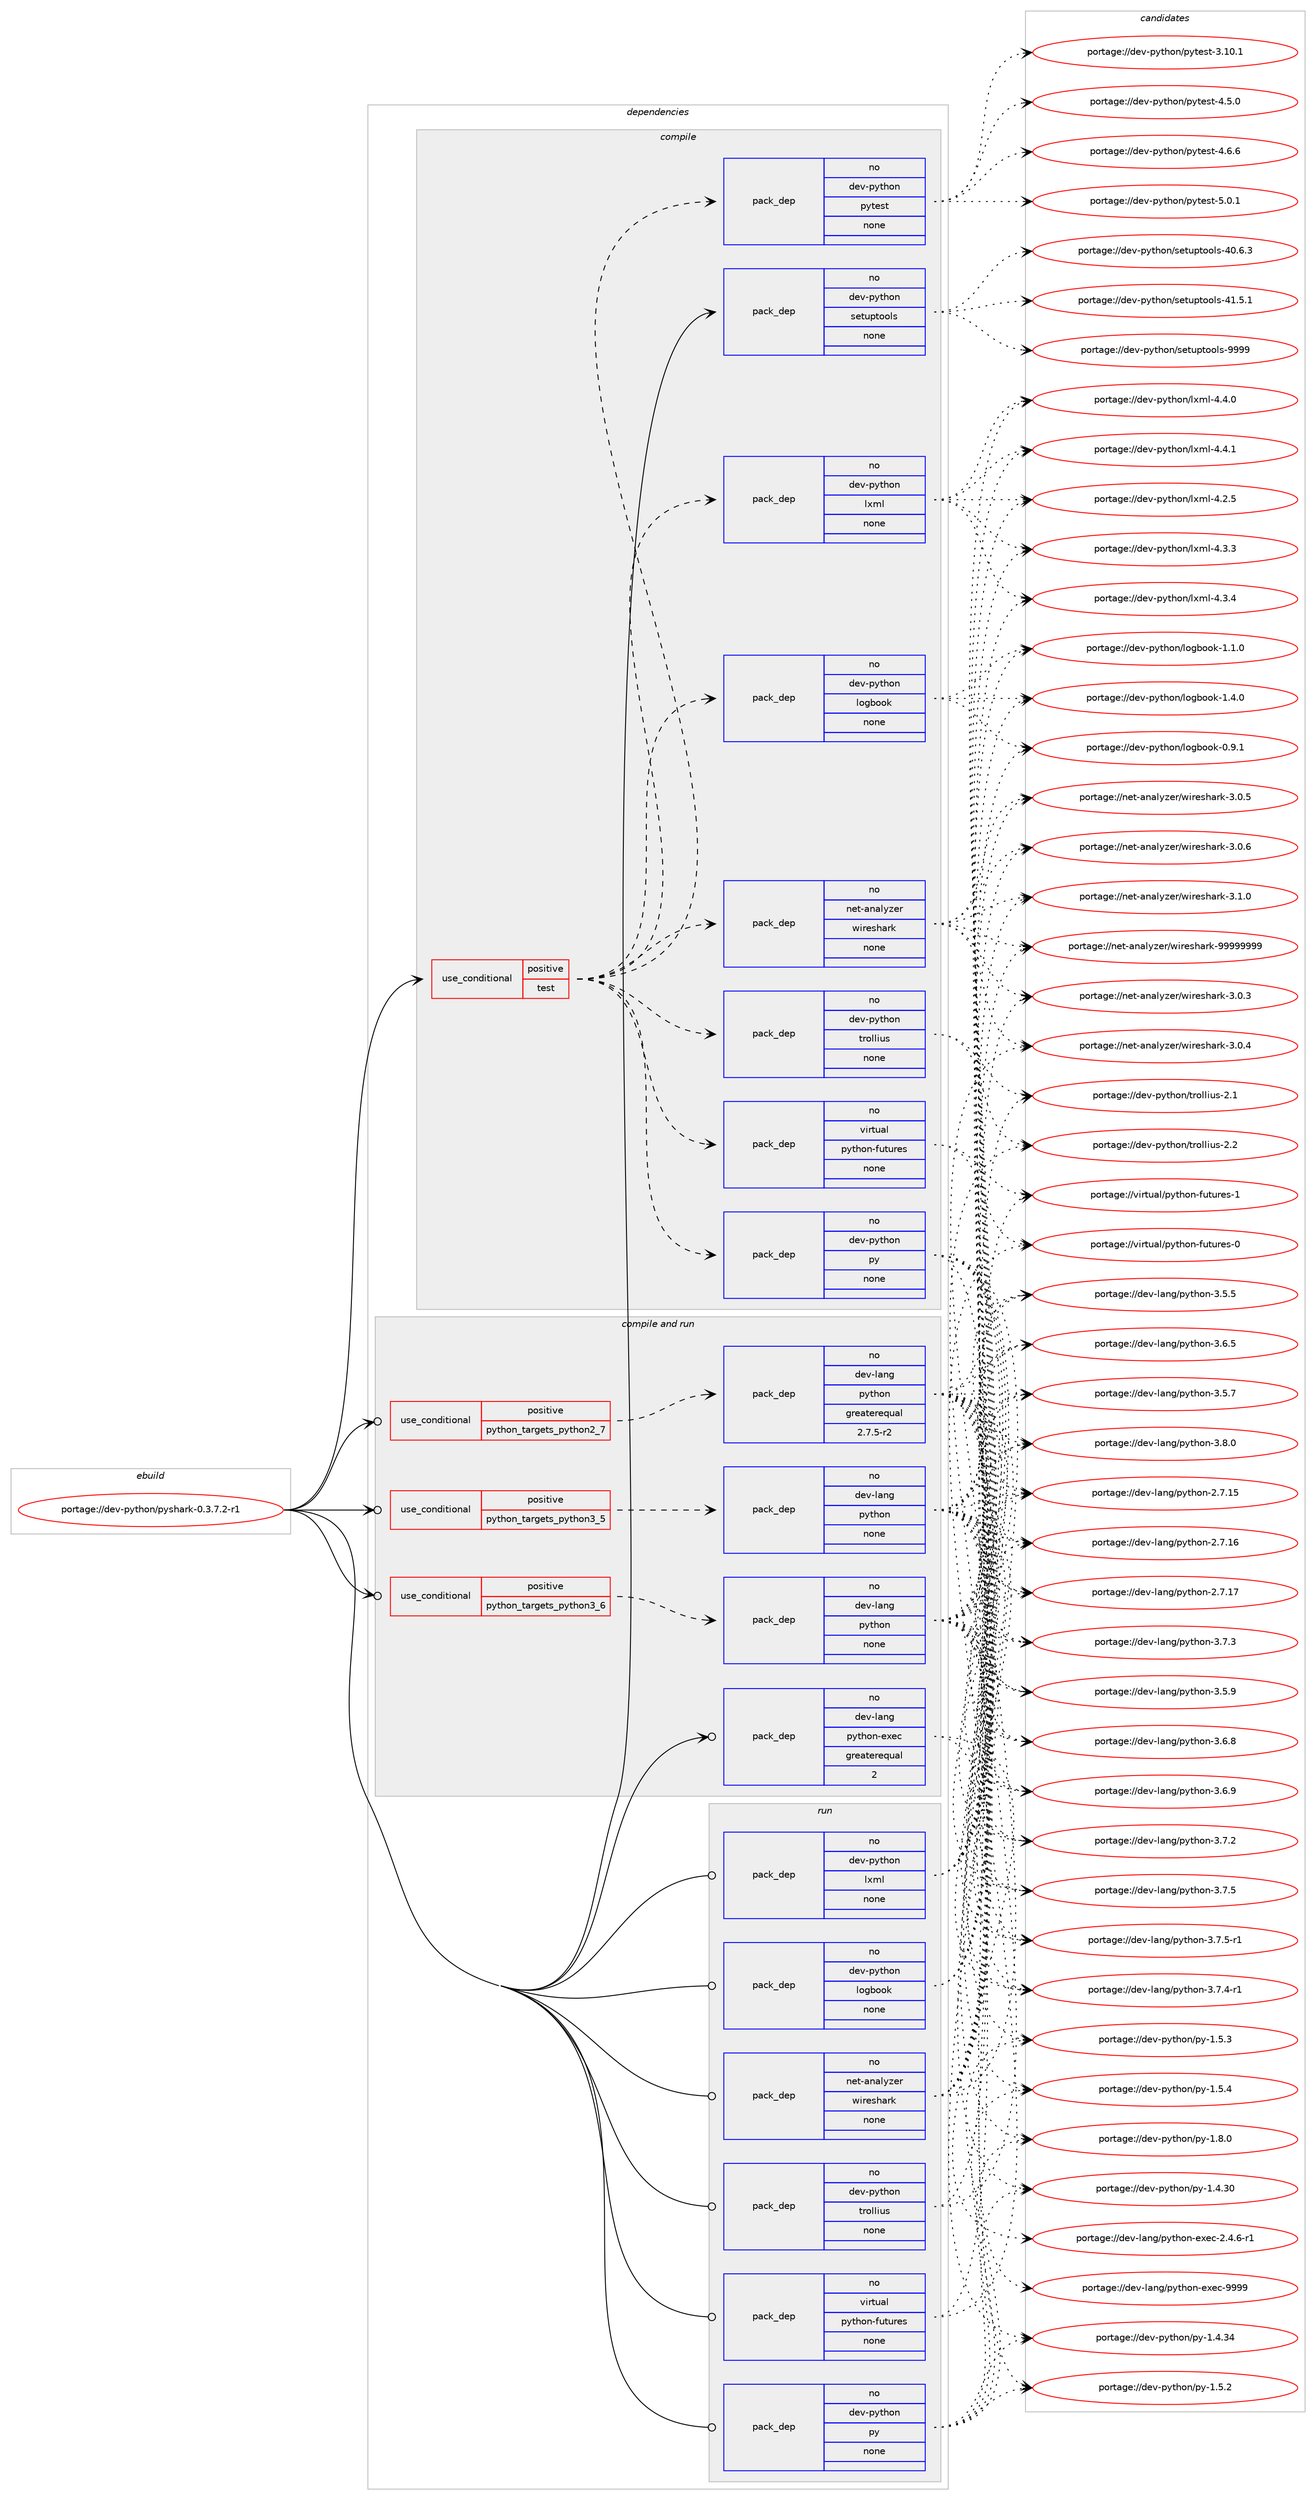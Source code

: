 digraph prolog {

# *************
# Graph options
# *************

newrank=true;
concentrate=true;
compound=true;
graph [rankdir=LR,fontname=Helvetica,fontsize=10,ranksep=1.5];#, ranksep=2.5, nodesep=0.2];
edge  [arrowhead=vee];
node  [fontname=Helvetica,fontsize=10];

# **********
# The ebuild
# **********

subgraph cluster_leftcol {
color=gray;
rank=same;
label=<<i>ebuild</i>>;
id [label="portage://dev-python/pyshark-0.3.7.2-r1", color=red, width=4, href="../dev-python/pyshark-0.3.7.2-r1.svg"];
}

# ****************
# The dependencies
# ****************

subgraph cluster_midcol {
color=gray;
label=<<i>dependencies</i>>;
subgraph cluster_compile {
fillcolor="#eeeeee";
style=filled;
label=<<i>compile</i>>;
subgraph cond36085 {
dependency163625 [label=<<TABLE BORDER="0" CELLBORDER="1" CELLSPACING="0" CELLPADDING="4"><TR><TD ROWSPAN="3" CELLPADDING="10">use_conditional</TD></TR><TR><TD>positive</TD></TR><TR><TD>test</TD></TR></TABLE>>, shape=none, color=red];
subgraph pack124159 {
dependency163626 [label=<<TABLE BORDER="0" CELLBORDER="1" CELLSPACING="0" CELLPADDING="4" WIDTH="220"><TR><TD ROWSPAN="6" CELLPADDING="30">pack_dep</TD></TR><TR><TD WIDTH="110">no</TD></TR><TR><TD>dev-python</TD></TR><TR><TD>py</TD></TR><TR><TD>none</TD></TR><TR><TD></TD></TR></TABLE>>, shape=none, color=blue];
}
dependency163625:e -> dependency163626:w [weight=20,style="dashed",arrowhead="vee"];
subgraph pack124160 {
dependency163627 [label=<<TABLE BORDER="0" CELLBORDER="1" CELLSPACING="0" CELLPADDING="4" WIDTH="220"><TR><TD ROWSPAN="6" CELLPADDING="30">pack_dep</TD></TR><TR><TD WIDTH="110">no</TD></TR><TR><TD>dev-python</TD></TR><TR><TD>logbook</TD></TR><TR><TD>none</TD></TR><TR><TD></TD></TR></TABLE>>, shape=none, color=blue];
}
dependency163625:e -> dependency163627:w [weight=20,style="dashed",arrowhead="vee"];
subgraph pack124161 {
dependency163628 [label=<<TABLE BORDER="0" CELLBORDER="1" CELLSPACING="0" CELLPADDING="4" WIDTH="220"><TR><TD ROWSPAN="6" CELLPADDING="30">pack_dep</TD></TR><TR><TD WIDTH="110">no</TD></TR><TR><TD>dev-python</TD></TR><TR><TD>lxml</TD></TR><TR><TD>none</TD></TR><TR><TD></TD></TR></TABLE>>, shape=none, color=blue];
}
dependency163625:e -> dependency163628:w [weight=20,style="dashed",arrowhead="vee"];
subgraph pack124162 {
dependency163629 [label=<<TABLE BORDER="0" CELLBORDER="1" CELLSPACING="0" CELLPADDING="4" WIDTH="220"><TR><TD ROWSPAN="6" CELLPADDING="30">pack_dep</TD></TR><TR><TD WIDTH="110">no</TD></TR><TR><TD>dev-python</TD></TR><TR><TD>trollius</TD></TR><TR><TD>none</TD></TR><TR><TD></TD></TR></TABLE>>, shape=none, color=blue];
}
dependency163625:e -> dependency163629:w [weight=20,style="dashed",arrowhead="vee"];
subgraph pack124163 {
dependency163630 [label=<<TABLE BORDER="0" CELLBORDER="1" CELLSPACING="0" CELLPADDING="4" WIDTH="220"><TR><TD ROWSPAN="6" CELLPADDING="30">pack_dep</TD></TR><TR><TD WIDTH="110">no</TD></TR><TR><TD>virtual</TD></TR><TR><TD>python-futures</TD></TR><TR><TD>none</TD></TR><TR><TD></TD></TR></TABLE>>, shape=none, color=blue];
}
dependency163625:e -> dependency163630:w [weight=20,style="dashed",arrowhead="vee"];
subgraph pack124164 {
dependency163631 [label=<<TABLE BORDER="0" CELLBORDER="1" CELLSPACING="0" CELLPADDING="4" WIDTH="220"><TR><TD ROWSPAN="6" CELLPADDING="30">pack_dep</TD></TR><TR><TD WIDTH="110">no</TD></TR><TR><TD>net-analyzer</TD></TR><TR><TD>wireshark</TD></TR><TR><TD>none</TD></TR><TR><TD></TD></TR></TABLE>>, shape=none, color=blue];
}
dependency163625:e -> dependency163631:w [weight=20,style="dashed",arrowhead="vee"];
subgraph pack124165 {
dependency163632 [label=<<TABLE BORDER="0" CELLBORDER="1" CELLSPACING="0" CELLPADDING="4" WIDTH="220"><TR><TD ROWSPAN="6" CELLPADDING="30">pack_dep</TD></TR><TR><TD WIDTH="110">no</TD></TR><TR><TD>dev-python</TD></TR><TR><TD>pytest</TD></TR><TR><TD>none</TD></TR><TR><TD></TD></TR></TABLE>>, shape=none, color=blue];
}
dependency163625:e -> dependency163632:w [weight=20,style="dashed",arrowhead="vee"];
}
id:e -> dependency163625:w [weight=20,style="solid",arrowhead="vee"];
subgraph pack124166 {
dependency163633 [label=<<TABLE BORDER="0" CELLBORDER="1" CELLSPACING="0" CELLPADDING="4" WIDTH="220"><TR><TD ROWSPAN="6" CELLPADDING="30">pack_dep</TD></TR><TR><TD WIDTH="110">no</TD></TR><TR><TD>dev-python</TD></TR><TR><TD>setuptools</TD></TR><TR><TD>none</TD></TR><TR><TD></TD></TR></TABLE>>, shape=none, color=blue];
}
id:e -> dependency163633:w [weight=20,style="solid",arrowhead="vee"];
}
subgraph cluster_compileandrun {
fillcolor="#eeeeee";
style=filled;
label=<<i>compile and run</i>>;
subgraph cond36086 {
dependency163634 [label=<<TABLE BORDER="0" CELLBORDER="1" CELLSPACING="0" CELLPADDING="4"><TR><TD ROWSPAN="3" CELLPADDING="10">use_conditional</TD></TR><TR><TD>positive</TD></TR><TR><TD>python_targets_python2_7</TD></TR></TABLE>>, shape=none, color=red];
subgraph pack124167 {
dependency163635 [label=<<TABLE BORDER="0" CELLBORDER="1" CELLSPACING="0" CELLPADDING="4" WIDTH="220"><TR><TD ROWSPAN="6" CELLPADDING="30">pack_dep</TD></TR><TR><TD WIDTH="110">no</TD></TR><TR><TD>dev-lang</TD></TR><TR><TD>python</TD></TR><TR><TD>greaterequal</TD></TR><TR><TD>2.7.5-r2</TD></TR></TABLE>>, shape=none, color=blue];
}
dependency163634:e -> dependency163635:w [weight=20,style="dashed",arrowhead="vee"];
}
id:e -> dependency163634:w [weight=20,style="solid",arrowhead="odotvee"];
subgraph cond36087 {
dependency163636 [label=<<TABLE BORDER="0" CELLBORDER="1" CELLSPACING="0" CELLPADDING="4"><TR><TD ROWSPAN="3" CELLPADDING="10">use_conditional</TD></TR><TR><TD>positive</TD></TR><TR><TD>python_targets_python3_5</TD></TR></TABLE>>, shape=none, color=red];
subgraph pack124168 {
dependency163637 [label=<<TABLE BORDER="0" CELLBORDER="1" CELLSPACING="0" CELLPADDING="4" WIDTH="220"><TR><TD ROWSPAN="6" CELLPADDING="30">pack_dep</TD></TR><TR><TD WIDTH="110">no</TD></TR><TR><TD>dev-lang</TD></TR><TR><TD>python</TD></TR><TR><TD>none</TD></TR><TR><TD></TD></TR></TABLE>>, shape=none, color=blue];
}
dependency163636:e -> dependency163637:w [weight=20,style="dashed",arrowhead="vee"];
}
id:e -> dependency163636:w [weight=20,style="solid",arrowhead="odotvee"];
subgraph cond36088 {
dependency163638 [label=<<TABLE BORDER="0" CELLBORDER="1" CELLSPACING="0" CELLPADDING="4"><TR><TD ROWSPAN="3" CELLPADDING="10">use_conditional</TD></TR><TR><TD>positive</TD></TR><TR><TD>python_targets_python3_6</TD></TR></TABLE>>, shape=none, color=red];
subgraph pack124169 {
dependency163639 [label=<<TABLE BORDER="0" CELLBORDER="1" CELLSPACING="0" CELLPADDING="4" WIDTH="220"><TR><TD ROWSPAN="6" CELLPADDING="30">pack_dep</TD></TR><TR><TD WIDTH="110">no</TD></TR><TR><TD>dev-lang</TD></TR><TR><TD>python</TD></TR><TR><TD>none</TD></TR><TR><TD></TD></TR></TABLE>>, shape=none, color=blue];
}
dependency163638:e -> dependency163639:w [weight=20,style="dashed",arrowhead="vee"];
}
id:e -> dependency163638:w [weight=20,style="solid",arrowhead="odotvee"];
subgraph pack124170 {
dependency163640 [label=<<TABLE BORDER="0" CELLBORDER="1" CELLSPACING="0" CELLPADDING="4" WIDTH="220"><TR><TD ROWSPAN="6" CELLPADDING="30">pack_dep</TD></TR><TR><TD WIDTH="110">no</TD></TR><TR><TD>dev-lang</TD></TR><TR><TD>python-exec</TD></TR><TR><TD>greaterequal</TD></TR><TR><TD>2</TD></TR></TABLE>>, shape=none, color=blue];
}
id:e -> dependency163640:w [weight=20,style="solid",arrowhead="odotvee"];
}
subgraph cluster_run {
fillcolor="#eeeeee";
style=filled;
label=<<i>run</i>>;
subgraph pack124171 {
dependency163641 [label=<<TABLE BORDER="0" CELLBORDER="1" CELLSPACING="0" CELLPADDING="4" WIDTH="220"><TR><TD ROWSPAN="6" CELLPADDING="30">pack_dep</TD></TR><TR><TD WIDTH="110">no</TD></TR><TR><TD>dev-python</TD></TR><TR><TD>logbook</TD></TR><TR><TD>none</TD></TR><TR><TD></TD></TR></TABLE>>, shape=none, color=blue];
}
id:e -> dependency163641:w [weight=20,style="solid",arrowhead="odot"];
subgraph pack124172 {
dependency163642 [label=<<TABLE BORDER="0" CELLBORDER="1" CELLSPACING="0" CELLPADDING="4" WIDTH="220"><TR><TD ROWSPAN="6" CELLPADDING="30">pack_dep</TD></TR><TR><TD WIDTH="110">no</TD></TR><TR><TD>dev-python</TD></TR><TR><TD>lxml</TD></TR><TR><TD>none</TD></TR><TR><TD></TD></TR></TABLE>>, shape=none, color=blue];
}
id:e -> dependency163642:w [weight=20,style="solid",arrowhead="odot"];
subgraph pack124173 {
dependency163643 [label=<<TABLE BORDER="0" CELLBORDER="1" CELLSPACING="0" CELLPADDING="4" WIDTH="220"><TR><TD ROWSPAN="6" CELLPADDING="30">pack_dep</TD></TR><TR><TD WIDTH="110">no</TD></TR><TR><TD>dev-python</TD></TR><TR><TD>py</TD></TR><TR><TD>none</TD></TR><TR><TD></TD></TR></TABLE>>, shape=none, color=blue];
}
id:e -> dependency163643:w [weight=20,style="solid",arrowhead="odot"];
subgraph pack124174 {
dependency163644 [label=<<TABLE BORDER="0" CELLBORDER="1" CELLSPACING="0" CELLPADDING="4" WIDTH="220"><TR><TD ROWSPAN="6" CELLPADDING="30">pack_dep</TD></TR><TR><TD WIDTH="110">no</TD></TR><TR><TD>dev-python</TD></TR><TR><TD>trollius</TD></TR><TR><TD>none</TD></TR><TR><TD></TD></TR></TABLE>>, shape=none, color=blue];
}
id:e -> dependency163644:w [weight=20,style="solid",arrowhead="odot"];
subgraph pack124175 {
dependency163645 [label=<<TABLE BORDER="0" CELLBORDER="1" CELLSPACING="0" CELLPADDING="4" WIDTH="220"><TR><TD ROWSPAN="6" CELLPADDING="30">pack_dep</TD></TR><TR><TD WIDTH="110">no</TD></TR><TR><TD>net-analyzer</TD></TR><TR><TD>wireshark</TD></TR><TR><TD>none</TD></TR><TR><TD></TD></TR></TABLE>>, shape=none, color=blue];
}
id:e -> dependency163645:w [weight=20,style="solid",arrowhead="odot"];
subgraph pack124176 {
dependency163646 [label=<<TABLE BORDER="0" CELLBORDER="1" CELLSPACING="0" CELLPADDING="4" WIDTH="220"><TR><TD ROWSPAN="6" CELLPADDING="30">pack_dep</TD></TR><TR><TD WIDTH="110">no</TD></TR><TR><TD>virtual</TD></TR><TR><TD>python-futures</TD></TR><TR><TD>none</TD></TR><TR><TD></TD></TR></TABLE>>, shape=none, color=blue];
}
id:e -> dependency163646:w [weight=20,style="solid",arrowhead="odot"];
}
}

# **************
# The candidates
# **************

subgraph cluster_choices {
rank=same;
color=gray;
label=<<i>candidates</i>>;

subgraph choice124159 {
color=black;
nodesep=1;
choiceportage100101118451121211161041111104711212145494652465148 [label="portage://dev-python/py-1.4.30", color=red, width=4,href="../dev-python/py-1.4.30.svg"];
choiceportage100101118451121211161041111104711212145494652465152 [label="portage://dev-python/py-1.4.34", color=red, width=4,href="../dev-python/py-1.4.34.svg"];
choiceportage1001011184511212111610411111047112121454946534650 [label="portage://dev-python/py-1.5.2", color=red, width=4,href="../dev-python/py-1.5.2.svg"];
choiceportage1001011184511212111610411111047112121454946534651 [label="portage://dev-python/py-1.5.3", color=red, width=4,href="../dev-python/py-1.5.3.svg"];
choiceportage1001011184511212111610411111047112121454946534652 [label="portage://dev-python/py-1.5.4", color=red, width=4,href="../dev-python/py-1.5.4.svg"];
choiceportage1001011184511212111610411111047112121454946564648 [label="portage://dev-python/py-1.8.0", color=red, width=4,href="../dev-python/py-1.8.0.svg"];
dependency163626:e -> choiceportage100101118451121211161041111104711212145494652465148:w [style=dotted,weight="100"];
dependency163626:e -> choiceportage100101118451121211161041111104711212145494652465152:w [style=dotted,weight="100"];
dependency163626:e -> choiceportage1001011184511212111610411111047112121454946534650:w [style=dotted,weight="100"];
dependency163626:e -> choiceportage1001011184511212111610411111047112121454946534651:w [style=dotted,weight="100"];
dependency163626:e -> choiceportage1001011184511212111610411111047112121454946534652:w [style=dotted,weight="100"];
dependency163626:e -> choiceportage1001011184511212111610411111047112121454946564648:w [style=dotted,weight="100"];
}
subgraph choice124160 {
color=black;
nodesep=1;
choiceportage100101118451121211161041111104710811110398111111107454846574649 [label="portage://dev-python/logbook-0.9.1", color=red, width=4,href="../dev-python/logbook-0.9.1.svg"];
choiceportage100101118451121211161041111104710811110398111111107454946494648 [label="portage://dev-python/logbook-1.1.0", color=red, width=4,href="../dev-python/logbook-1.1.0.svg"];
choiceportage100101118451121211161041111104710811110398111111107454946524648 [label="portage://dev-python/logbook-1.4.0", color=red, width=4,href="../dev-python/logbook-1.4.0.svg"];
dependency163627:e -> choiceportage100101118451121211161041111104710811110398111111107454846574649:w [style=dotted,weight="100"];
dependency163627:e -> choiceportage100101118451121211161041111104710811110398111111107454946494648:w [style=dotted,weight="100"];
dependency163627:e -> choiceportage100101118451121211161041111104710811110398111111107454946524648:w [style=dotted,weight="100"];
}
subgraph choice124161 {
color=black;
nodesep=1;
choiceportage1001011184511212111610411111047108120109108455246504653 [label="portage://dev-python/lxml-4.2.5", color=red, width=4,href="../dev-python/lxml-4.2.5.svg"];
choiceportage1001011184511212111610411111047108120109108455246514651 [label="portage://dev-python/lxml-4.3.3", color=red, width=4,href="../dev-python/lxml-4.3.3.svg"];
choiceportage1001011184511212111610411111047108120109108455246514652 [label="portage://dev-python/lxml-4.3.4", color=red, width=4,href="../dev-python/lxml-4.3.4.svg"];
choiceportage1001011184511212111610411111047108120109108455246524648 [label="portage://dev-python/lxml-4.4.0", color=red, width=4,href="../dev-python/lxml-4.4.0.svg"];
choiceportage1001011184511212111610411111047108120109108455246524649 [label="portage://dev-python/lxml-4.4.1", color=red, width=4,href="../dev-python/lxml-4.4.1.svg"];
dependency163628:e -> choiceportage1001011184511212111610411111047108120109108455246504653:w [style=dotted,weight="100"];
dependency163628:e -> choiceportage1001011184511212111610411111047108120109108455246514651:w [style=dotted,weight="100"];
dependency163628:e -> choiceportage1001011184511212111610411111047108120109108455246514652:w [style=dotted,weight="100"];
dependency163628:e -> choiceportage1001011184511212111610411111047108120109108455246524648:w [style=dotted,weight="100"];
dependency163628:e -> choiceportage1001011184511212111610411111047108120109108455246524649:w [style=dotted,weight="100"];
}
subgraph choice124162 {
color=black;
nodesep=1;
choiceportage100101118451121211161041111104711611411110810810511711545504649 [label="portage://dev-python/trollius-2.1", color=red, width=4,href="../dev-python/trollius-2.1.svg"];
choiceportage100101118451121211161041111104711611411110810810511711545504650 [label="portage://dev-python/trollius-2.2", color=red, width=4,href="../dev-python/trollius-2.2.svg"];
dependency163629:e -> choiceportage100101118451121211161041111104711611411110810810511711545504649:w [style=dotted,weight="100"];
dependency163629:e -> choiceportage100101118451121211161041111104711611411110810810511711545504650:w [style=dotted,weight="100"];
}
subgraph choice124163 {
color=black;
nodesep=1;
choiceportage1181051141161179710847112121116104111110451021171161171141011154548 [label="portage://virtual/python-futures-0", color=red, width=4,href="../virtual/python-futures-0.svg"];
choiceportage1181051141161179710847112121116104111110451021171161171141011154549 [label="portage://virtual/python-futures-1", color=red, width=4,href="../virtual/python-futures-1.svg"];
dependency163630:e -> choiceportage1181051141161179710847112121116104111110451021171161171141011154548:w [style=dotted,weight="100"];
dependency163630:e -> choiceportage1181051141161179710847112121116104111110451021171161171141011154549:w [style=dotted,weight="100"];
}
subgraph choice124164 {
color=black;
nodesep=1;
choiceportage1101011164597110971081211221011144711910511410111510497114107455146484651 [label="portage://net-analyzer/wireshark-3.0.3", color=red, width=4,href="../net-analyzer/wireshark-3.0.3.svg"];
choiceportage1101011164597110971081211221011144711910511410111510497114107455146484652 [label="portage://net-analyzer/wireshark-3.0.4", color=red, width=4,href="../net-analyzer/wireshark-3.0.4.svg"];
choiceportage1101011164597110971081211221011144711910511410111510497114107455146484653 [label="portage://net-analyzer/wireshark-3.0.5", color=red, width=4,href="../net-analyzer/wireshark-3.0.5.svg"];
choiceportage1101011164597110971081211221011144711910511410111510497114107455146484654 [label="portage://net-analyzer/wireshark-3.0.6", color=red, width=4,href="../net-analyzer/wireshark-3.0.6.svg"];
choiceportage1101011164597110971081211221011144711910511410111510497114107455146494648 [label="portage://net-analyzer/wireshark-3.1.0", color=red, width=4,href="../net-analyzer/wireshark-3.1.0.svg"];
choiceportage1101011164597110971081211221011144711910511410111510497114107455757575757575757 [label="portage://net-analyzer/wireshark-99999999", color=red, width=4,href="../net-analyzer/wireshark-99999999.svg"];
dependency163631:e -> choiceportage1101011164597110971081211221011144711910511410111510497114107455146484651:w [style=dotted,weight="100"];
dependency163631:e -> choiceportage1101011164597110971081211221011144711910511410111510497114107455146484652:w [style=dotted,weight="100"];
dependency163631:e -> choiceportage1101011164597110971081211221011144711910511410111510497114107455146484653:w [style=dotted,weight="100"];
dependency163631:e -> choiceportage1101011164597110971081211221011144711910511410111510497114107455146484654:w [style=dotted,weight="100"];
dependency163631:e -> choiceportage1101011164597110971081211221011144711910511410111510497114107455146494648:w [style=dotted,weight="100"];
dependency163631:e -> choiceportage1101011164597110971081211221011144711910511410111510497114107455757575757575757:w [style=dotted,weight="100"];
}
subgraph choice124165 {
color=black;
nodesep=1;
choiceportage100101118451121211161041111104711212111610111511645514649484649 [label="portage://dev-python/pytest-3.10.1", color=red, width=4,href="../dev-python/pytest-3.10.1.svg"];
choiceportage1001011184511212111610411111047112121116101115116455246534648 [label="portage://dev-python/pytest-4.5.0", color=red, width=4,href="../dev-python/pytest-4.5.0.svg"];
choiceportage1001011184511212111610411111047112121116101115116455246544654 [label="portage://dev-python/pytest-4.6.6", color=red, width=4,href="../dev-python/pytest-4.6.6.svg"];
choiceportage1001011184511212111610411111047112121116101115116455346484649 [label="portage://dev-python/pytest-5.0.1", color=red, width=4,href="../dev-python/pytest-5.0.1.svg"];
dependency163632:e -> choiceportage100101118451121211161041111104711212111610111511645514649484649:w [style=dotted,weight="100"];
dependency163632:e -> choiceportage1001011184511212111610411111047112121116101115116455246534648:w [style=dotted,weight="100"];
dependency163632:e -> choiceportage1001011184511212111610411111047112121116101115116455246544654:w [style=dotted,weight="100"];
dependency163632:e -> choiceportage1001011184511212111610411111047112121116101115116455346484649:w [style=dotted,weight="100"];
}
subgraph choice124166 {
color=black;
nodesep=1;
choiceportage100101118451121211161041111104711510111611711211611111110811545524846544651 [label="portage://dev-python/setuptools-40.6.3", color=red, width=4,href="../dev-python/setuptools-40.6.3.svg"];
choiceportage100101118451121211161041111104711510111611711211611111110811545524946534649 [label="portage://dev-python/setuptools-41.5.1", color=red, width=4,href="../dev-python/setuptools-41.5.1.svg"];
choiceportage10010111845112121116104111110471151011161171121161111111081154557575757 [label="portage://dev-python/setuptools-9999", color=red, width=4,href="../dev-python/setuptools-9999.svg"];
dependency163633:e -> choiceportage100101118451121211161041111104711510111611711211611111110811545524846544651:w [style=dotted,weight="100"];
dependency163633:e -> choiceportage100101118451121211161041111104711510111611711211611111110811545524946534649:w [style=dotted,weight="100"];
dependency163633:e -> choiceportage10010111845112121116104111110471151011161171121161111111081154557575757:w [style=dotted,weight="100"];
}
subgraph choice124167 {
color=black;
nodesep=1;
choiceportage10010111845108971101034711212111610411111045504655464953 [label="portage://dev-lang/python-2.7.15", color=red, width=4,href="../dev-lang/python-2.7.15.svg"];
choiceportage10010111845108971101034711212111610411111045504655464954 [label="portage://dev-lang/python-2.7.16", color=red, width=4,href="../dev-lang/python-2.7.16.svg"];
choiceportage10010111845108971101034711212111610411111045504655464955 [label="portage://dev-lang/python-2.7.17", color=red, width=4,href="../dev-lang/python-2.7.17.svg"];
choiceportage100101118451089711010347112121116104111110455146534653 [label="portage://dev-lang/python-3.5.5", color=red, width=4,href="../dev-lang/python-3.5.5.svg"];
choiceportage100101118451089711010347112121116104111110455146534655 [label="portage://dev-lang/python-3.5.7", color=red, width=4,href="../dev-lang/python-3.5.7.svg"];
choiceportage100101118451089711010347112121116104111110455146534657 [label="portage://dev-lang/python-3.5.9", color=red, width=4,href="../dev-lang/python-3.5.9.svg"];
choiceportage100101118451089711010347112121116104111110455146544653 [label="portage://dev-lang/python-3.6.5", color=red, width=4,href="../dev-lang/python-3.6.5.svg"];
choiceportage100101118451089711010347112121116104111110455146544656 [label="portage://dev-lang/python-3.6.8", color=red, width=4,href="../dev-lang/python-3.6.8.svg"];
choiceportage100101118451089711010347112121116104111110455146544657 [label="portage://dev-lang/python-3.6.9", color=red, width=4,href="../dev-lang/python-3.6.9.svg"];
choiceportage100101118451089711010347112121116104111110455146554650 [label="portage://dev-lang/python-3.7.2", color=red, width=4,href="../dev-lang/python-3.7.2.svg"];
choiceportage100101118451089711010347112121116104111110455146554651 [label="portage://dev-lang/python-3.7.3", color=red, width=4,href="../dev-lang/python-3.7.3.svg"];
choiceportage1001011184510897110103471121211161041111104551465546524511449 [label="portage://dev-lang/python-3.7.4-r1", color=red, width=4,href="../dev-lang/python-3.7.4-r1.svg"];
choiceportage100101118451089711010347112121116104111110455146554653 [label="portage://dev-lang/python-3.7.5", color=red, width=4,href="../dev-lang/python-3.7.5.svg"];
choiceportage1001011184510897110103471121211161041111104551465546534511449 [label="portage://dev-lang/python-3.7.5-r1", color=red, width=4,href="../dev-lang/python-3.7.5-r1.svg"];
choiceportage100101118451089711010347112121116104111110455146564648 [label="portage://dev-lang/python-3.8.0", color=red, width=4,href="../dev-lang/python-3.8.0.svg"];
dependency163635:e -> choiceportage10010111845108971101034711212111610411111045504655464953:w [style=dotted,weight="100"];
dependency163635:e -> choiceportage10010111845108971101034711212111610411111045504655464954:w [style=dotted,weight="100"];
dependency163635:e -> choiceportage10010111845108971101034711212111610411111045504655464955:w [style=dotted,weight="100"];
dependency163635:e -> choiceportage100101118451089711010347112121116104111110455146534653:w [style=dotted,weight="100"];
dependency163635:e -> choiceportage100101118451089711010347112121116104111110455146534655:w [style=dotted,weight="100"];
dependency163635:e -> choiceportage100101118451089711010347112121116104111110455146534657:w [style=dotted,weight="100"];
dependency163635:e -> choiceportage100101118451089711010347112121116104111110455146544653:w [style=dotted,weight="100"];
dependency163635:e -> choiceportage100101118451089711010347112121116104111110455146544656:w [style=dotted,weight="100"];
dependency163635:e -> choiceportage100101118451089711010347112121116104111110455146544657:w [style=dotted,weight="100"];
dependency163635:e -> choiceportage100101118451089711010347112121116104111110455146554650:w [style=dotted,weight="100"];
dependency163635:e -> choiceportage100101118451089711010347112121116104111110455146554651:w [style=dotted,weight="100"];
dependency163635:e -> choiceportage1001011184510897110103471121211161041111104551465546524511449:w [style=dotted,weight="100"];
dependency163635:e -> choiceportage100101118451089711010347112121116104111110455146554653:w [style=dotted,weight="100"];
dependency163635:e -> choiceportage1001011184510897110103471121211161041111104551465546534511449:w [style=dotted,weight="100"];
dependency163635:e -> choiceportage100101118451089711010347112121116104111110455146564648:w [style=dotted,weight="100"];
}
subgraph choice124168 {
color=black;
nodesep=1;
choiceportage10010111845108971101034711212111610411111045504655464953 [label="portage://dev-lang/python-2.7.15", color=red, width=4,href="../dev-lang/python-2.7.15.svg"];
choiceportage10010111845108971101034711212111610411111045504655464954 [label="portage://dev-lang/python-2.7.16", color=red, width=4,href="../dev-lang/python-2.7.16.svg"];
choiceportage10010111845108971101034711212111610411111045504655464955 [label="portage://dev-lang/python-2.7.17", color=red, width=4,href="../dev-lang/python-2.7.17.svg"];
choiceportage100101118451089711010347112121116104111110455146534653 [label="portage://dev-lang/python-3.5.5", color=red, width=4,href="../dev-lang/python-3.5.5.svg"];
choiceportage100101118451089711010347112121116104111110455146534655 [label="portage://dev-lang/python-3.5.7", color=red, width=4,href="../dev-lang/python-3.5.7.svg"];
choiceportage100101118451089711010347112121116104111110455146534657 [label="portage://dev-lang/python-3.5.9", color=red, width=4,href="../dev-lang/python-3.5.9.svg"];
choiceportage100101118451089711010347112121116104111110455146544653 [label="portage://dev-lang/python-3.6.5", color=red, width=4,href="../dev-lang/python-3.6.5.svg"];
choiceportage100101118451089711010347112121116104111110455146544656 [label="portage://dev-lang/python-3.6.8", color=red, width=4,href="../dev-lang/python-3.6.8.svg"];
choiceportage100101118451089711010347112121116104111110455146544657 [label="portage://dev-lang/python-3.6.9", color=red, width=4,href="../dev-lang/python-3.6.9.svg"];
choiceportage100101118451089711010347112121116104111110455146554650 [label="portage://dev-lang/python-3.7.2", color=red, width=4,href="../dev-lang/python-3.7.2.svg"];
choiceportage100101118451089711010347112121116104111110455146554651 [label="portage://dev-lang/python-3.7.3", color=red, width=4,href="../dev-lang/python-3.7.3.svg"];
choiceportage1001011184510897110103471121211161041111104551465546524511449 [label="portage://dev-lang/python-3.7.4-r1", color=red, width=4,href="../dev-lang/python-3.7.4-r1.svg"];
choiceportage100101118451089711010347112121116104111110455146554653 [label="portage://dev-lang/python-3.7.5", color=red, width=4,href="../dev-lang/python-3.7.5.svg"];
choiceportage1001011184510897110103471121211161041111104551465546534511449 [label="portage://dev-lang/python-3.7.5-r1", color=red, width=4,href="../dev-lang/python-3.7.5-r1.svg"];
choiceportage100101118451089711010347112121116104111110455146564648 [label="portage://dev-lang/python-3.8.0", color=red, width=4,href="../dev-lang/python-3.8.0.svg"];
dependency163637:e -> choiceportage10010111845108971101034711212111610411111045504655464953:w [style=dotted,weight="100"];
dependency163637:e -> choiceportage10010111845108971101034711212111610411111045504655464954:w [style=dotted,weight="100"];
dependency163637:e -> choiceportage10010111845108971101034711212111610411111045504655464955:w [style=dotted,weight="100"];
dependency163637:e -> choiceportage100101118451089711010347112121116104111110455146534653:w [style=dotted,weight="100"];
dependency163637:e -> choiceportage100101118451089711010347112121116104111110455146534655:w [style=dotted,weight="100"];
dependency163637:e -> choiceportage100101118451089711010347112121116104111110455146534657:w [style=dotted,weight="100"];
dependency163637:e -> choiceportage100101118451089711010347112121116104111110455146544653:w [style=dotted,weight="100"];
dependency163637:e -> choiceportage100101118451089711010347112121116104111110455146544656:w [style=dotted,weight="100"];
dependency163637:e -> choiceportage100101118451089711010347112121116104111110455146544657:w [style=dotted,weight="100"];
dependency163637:e -> choiceportage100101118451089711010347112121116104111110455146554650:w [style=dotted,weight="100"];
dependency163637:e -> choiceportage100101118451089711010347112121116104111110455146554651:w [style=dotted,weight="100"];
dependency163637:e -> choiceportage1001011184510897110103471121211161041111104551465546524511449:w [style=dotted,weight="100"];
dependency163637:e -> choiceportage100101118451089711010347112121116104111110455146554653:w [style=dotted,weight="100"];
dependency163637:e -> choiceportage1001011184510897110103471121211161041111104551465546534511449:w [style=dotted,weight="100"];
dependency163637:e -> choiceportage100101118451089711010347112121116104111110455146564648:w [style=dotted,weight="100"];
}
subgraph choice124169 {
color=black;
nodesep=1;
choiceportage10010111845108971101034711212111610411111045504655464953 [label="portage://dev-lang/python-2.7.15", color=red, width=4,href="../dev-lang/python-2.7.15.svg"];
choiceportage10010111845108971101034711212111610411111045504655464954 [label="portage://dev-lang/python-2.7.16", color=red, width=4,href="../dev-lang/python-2.7.16.svg"];
choiceportage10010111845108971101034711212111610411111045504655464955 [label="portage://dev-lang/python-2.7.17", color=red, width=4,href="../dev-lang/python-2.7.17.svg"];
choiceportage100101118451089711010347112121116104111110455146534653 [label="portage://dev-lang/python-3.5.5", color=red, width=4,href="../dev-lang/python-3.5.5.svg"];
choiceportage100101118451089711010347112121116104111110455146534655 [label="portage://dev-lang/python-3.5.7", color=red, width=4,href="../dev-lang/python-3.5.7.svg"];
choiceportage100101118451089711010347112121116104111110455146534657 [label="portage://dev-lang/python-3.5.9", color=red, width=4,href="../dev-lang/python-3.5.9.svg"];
choiceportage100101118451089711010347112121116104111110455146544653 [label="portage://dev-lang/python-3.6.5", color=red, width=4,href="../dev-lang/python-3.6.5.svg"];
choiceportage100101118451089711010347112121116104111110455146544656 [label="portage://dev-lang/python-3.6.8", color=red, width=4,href="../dev-lang/python-3.6.8.svg"];
choiceportage100101118451089711010347112121116104111110455146544657 [label="portage://dev-lang/python-3.6.9", color=red, width=4,href="../dev-lang/python-3.6.9.svg"];
choiceportage100101118451089711010347112121116104111110455146554650 [label="portage://dev-lang/python-3.7.2", color=red, width=4,href="../dev-lang/python-3.7.2.svg"];
choiceportage100101118451089711010347112121116104111110455146554651 [label="portage://dev-lang/python-3.7.3", color=red, width=4,href="../dev-lang/python-3.7.3.svg"];
choiceportage1001011184510897110103471121211161041111104551465546524511449 [label="portage://dev-lang/python-3.7.4-r1", color=red, width=4,href="../dev-lang/python-3.7.4-r1.svg"];
choiceportage100101118451089711010347112121116104111110455146554653 [label="portage://dev-lang/python-3.7.5", color=red, width=4,href="../dev-lang/python-3.7.5.svg"];
choiceportage1001011184510897110103471121211161041111104551465546534511449 [label="portage://dev-lang/python-3.7.5-r1", color=red, width=4,href="../dev-lang/python-3.7.5-r1.svg"];
choiceportage100101118451089711010347112121116104111110455146564648 [label="portage://dev-lang/python-3.8.0", color=red, width=4,href="../dev-lang/python-3.8.0.svg"];
dependency163639:e -> choiceportage10010111845108971101034711212111610411111045504655464953:w [style=dotted,weight="100"];
dependency163639:e -> choiceportage10010111845108971101034711212111610411111045504655464954:w [style=dotted,weight="100"];
dependency163639:e -> choiceportage10010111845108971101034711212111610411111045504655464955:w [style=dotted,weight="100"];
dependency163639:e -> choiceportage100101118451089711010347112121116104111110455146534653:w [style=dotted,weight="100"];
dependency163639:e -> choiceportage100101118451089711010347112121116104111110455146534655:w [style=dotted,weight="100"];
dependency163639:e -> choiceportage100101118451089711010347112121116104111110455146534657:w [style=dotted,weight="100"];
dependency163639:e -> choiceportage100101118451089711010347112121116104111110455146544653:w [style=dotted,weight="100"];
dependency163639:e -> choiceportage100101118451089711010347112121116104111110455146544656:w [style=dotted,weight="100"];
dependency163639:e -> choiceportage100101118451089711010347112121116104111110455146544657:w [style=dotted,weight="100"];
dependency163639:e -> choiceportage100101118451089711010347112121116104111110455146554650:w [style=dotted,weight="100"];
dependency163639:e -> choiceportage100101118451089711010347112121116104111110455146554651:w [style=dotted,weight="100"];
dependency163639:e -> choiceportage1001011184510897110103471121211161041111104551465546524511449:w [style=dotted,weight="100"];
dependency163639:e -> choiceportage100101118451089711010347112121116104111110455146554653:w [style=dotted,weight="100"];
dependency163639:e -> choiceportage1001011184510897110103471121211161041111104551465546534511449:w [style=dotted,weight="100"];
dependency163639:e -> choiceportage100101118451089711010347112121116104111110455146564648:w [style=dotted,weight="100"];
}
subgraph choice124170 {
color=black;
nodesep=1;
choiceportage10010111845108971101034711212111610411111045101120101994550465246544511449 [label="portage://dev-lang/python-exec-2.4.6-r1", color=red, width=4,href="../dev-lang/python-exec-2.4.6-r1.svg"];
choiceportage10010111845108971101034711212111610411111045101120101994557575757 [label="portage://dev-lang/python-exec-9999", color=red, width=4,href="../dev-lang/python-exec-9999.svg"];
dependency163640:e -> choiceportage10010111845108971101034711212111610411111045101120101994550465246544511449:w [style=dotted,weight="100"];
dependency163640:e -> choiceportage10010111845108971101034711212111610411111045101120101994557575757:w [style=dotted,weight="100"];
}
subgraph choice124171 {
color=black;
nodesep=1;
choiceportage100101118451121211161041111104710811110398111111107454846574649 [label="portage://dev-python/logbook-0.9.1", color=red, width=4,href="../dev-python/logbook-0.9.1.svg"];
choiceportage100101118451121211161041111104710811110398111111107454946494648 [label="portage://dev-python/logbook-1.1.0", color=red, width=4,href="../dev-python/logbook-1.1.0.svg"];
choiceportage100101118451121211161041111104710811110398111111107454946524648 [label="portage://dev-python/logbook-1.4.0", color=red, width=4,href="../dev-python/logbook-1.4.0.svg"];
dependency163641:e -> choiceportage100101118451121211161041111104710811110398111111107454846574649:w [style=dotted,weight="100"];
dependency163641:e -> choiceportage100101118451121211161041111104710811110398111111107454946494648:w [style=dotted,weight="100"];
dependency163641:e -> choiceportage100101118451121211161041111104710811110398111111107454946524648:w [style=dotted,weight="100"];
}
subgraph choice124172 {
color=black;
nodesep=1;
choiceportage1001011184511212111610411111047108120109108455246504653 [label="portage://dev-python/lxml-4.2.5", color=red, width=4,href="../dev-python/lxml-4.2.5.svg"];
choiceportage1001011184511212111610411111047108120109108455246514651 [label="portage://dev-python/lxml-4.3.3", color=red, width=4,href="../dev-python/lxml-4.3.3.svg"];
choiceportage1001011184511212111610411111047108120109108455246514652 [label="portage://dev-python/lxml-4.3.4", color=red, width=4,href="../dev-python/lxml-4.3.4.svg"];
choiceportage1001011184511212111610411111047108120109108455246524648 [label="portage://dev-python/lxml-4.4.0", color=red, width=4,href="../dev-python/lxml-4.4.0.svg"];
choiceportage1001011184511212111610411111047108120109108455246524649 [label="portage://dev-python/lxml-4.4.1", color=red, width=4,href="../dev-python/lxml-4.4.1.svg"];
dependency163642:e -> choiceportage1001011184511212111610411111047108120109108455246504653:w [style=dotted,weight="100"];
dependency163642:e -> choiceportage1001011184511212111610411111047108120109108455246514651:w [style=dotted,weight="100"];
dependency163642:e -> choiceportage1001011184511212111610411111047108120109108455246514652:w [style=dotted,weight="100"];
dependency163642:e -> choiceportage1001011184511212111610411111047108120109108455246524648:w [style=dotted,weight="100"];
dependency163642:e -> choiceportage1001011184511212111610411111047108120109108455246524649:w [style=dotted,weight="100"];
}
subgraph choice124173 {
color=black;
nodesep=1;
choiceportage100101118451121211161041111104711212145494652465148 [label="portage://dev-python/py-1.4.30", color=red, width=4,href="../dev-python/py-1.4.30.svg"];
choiceportage100101118451121211161041111104711212145494652465152 [label="portage://dev-python/py-1.4.34", color=red, width=4,href="../dev-python/py-1.4.34.svg"];
choiceportage1001011184511212111610411111047112121454946534650 [label="portage://dev-python/py-1.5.2", color=red, width=4,href="../dev-python/py-1.5.2.svg"];
choiceportage1001011184511212111610411111047112121454946534651 [label="portage://dev-python/py-1.5.3", color=red, width=4,href="../dev-python/py-1.5.3.svg"];
choiceportage1001011184511212111610411111047112121454946534652 [label="portage://dev-python/py-1.5.4", color=red, width=4,href="../dev-python/py-1.5.4.svg"];
choiceportage1001011184511212111610411111047112121454946564648 [label="portage://dev-python/py-1.8.0", color=red, width=4,href="../dev-python/py-1.8.0.svg"];
dependency163643:e -> choiceportage100101118451121211161041111104711212145494652465148:w [style=dotted,weight="100"];
dependency163643:e -> choiceportage100101118451121211161041111104711212145494652465152:w [style=dotted,weight="100"];
dependency163643:e -> choiceportage1001011184511212111610411111047112121454946534650:w [style=dotted,weight="100"];
dependency163643:e -> choiceportage1001011184511212111610411111047112121454946534651:w [style=dotted,weight="100"];
dependency163643:e -> choiceportage1001011184511212111610411111047112121454946534652:w [style=dotted,weight="100"];
dependency163643:e -> choiceportage1001011184511212111610411111047112121454946564648:w [style=dotted,weight="100"];
}
subgraph choice124174 {
color=black;
nodesep=1;
choiceportage100101118451121211161041111104711611411110810810511711545504649 [label="portage://dev-python/trollius-2.1", color=red, width=4,href="../dev-python/trollius-2.1.svg"];
choiceportage100101118451121211161041111104711611411110810810511711545504650 [label="portage://dev-python/trollius-2.2", color=red, width=4,href="../dev-python/trollius-2.2.svg"];
dependency163644:e -> choiceportage100101118451121211161041111104711611411110810810511711545504649:w [style=dotted,weight="100"];
dependency163644:e -> choiceportage100101118451121211161041111104711611411110810810511711545504650:w [style=dotted,weight="100"];
}
subgraph choice124175 {
color=black;
nodesep=1;
choiceportage1101011164597110971081211221011144711910511410111510497114107455146484651 [label="portage://net-analyzer/wireshark-3.0.3", color=red, width=4,href="../net-analyzer/wireshark-3.0.3.svg"];
choiceportage1101011164597110971081211221011144711910511410111510497114107455146484652 [label="portage://net-analyzer/wireshark-3.0.4", color=red, width=4,href="../net-analyzer/wireshark-3.0.4.svg"];
choiceportage1101011164597110971081211221011144711910511410111510497114107455146484653 [label="portage://net-analyzer/wireshark-3.0.5", color=red, width=4,href="../net-analyzer/wireshark-3.0.5.svg"];
choiceportage1101011164597110971081211221011144711910511410111510497114107455146484654 [label="portage://net-analyzer/wireshark-3.0.6", color=red, width=4,href="../net-analyzer/wireshark-3.0.6.svg"];
choiceportage1101011164597110971081211221011144711910511410111510497114107455146494648 [label="portage://net-analyzer/wireshark-3.1.0", color=red, width=4,href="../net-analyzer/wireshark-3.1.0.svg"];
choiceportage1101011164597110971081211221011144711910511410111510497114107455757575757575757 [label="portage://net-analyzer/wireshark-99999999", color=red, width=4,href="../net-analyzer/wireshark-99999999.svg"];
dependency163645:e -> choiceportage1101011164597110971081211221011144711910511410111510497114107455146484651:w [style=dotted,weight="100"];
dependency163645:e -> choiceportage1101011164597110971081211221011144711910511410111510497114107455146484652:w [style=dotted,weight="100"];
dependency163645:e -> choiceportage1101011164597110971081211221011144711910511410111510497114107455146484653:w [style=dotted,weight="100"];
dependency163645:e -> choiceportage1101011164597110971081211221011144711910511410111510497114107455146484654:w [style=dotted,weight="100"];
dependency163645:e -> choiceportage1101011164597110971081211221011144711910511410111510497114107455146494648:w [style=dotted,weight="100"];
dependency163645:e -> choiceportage1101011164597110971081211221011144711910511410111510497114107455757575757575757:w [style=dotted,weight="100"];
}
subgraph choice124176 {
color=black;
nodesep=1;
choiceportage1181051141161179710847112121116104111110451021171161171141011154548 [label="portage://virtual/python-futures-0", color=red, width=4,href="../virtual/python-futures-0.svg"];
choiceportage1181051141161179710847112121116104111110451021171161171141011154549 [label="portage://virtual/python-futures-1", color=red, width=4,href="../virtual/python-futures-1.svg"];
dependency163646:e -> choiceportage1181051141161179710847112121116104111110451021171161171141011154548:w [style=dotted,weight="100"];
dependency163646:e -> choiceportage1181051141161179710847112121116104111110451021171161171141011154549:w [style=dotted,weight="100"];
}
}

}
